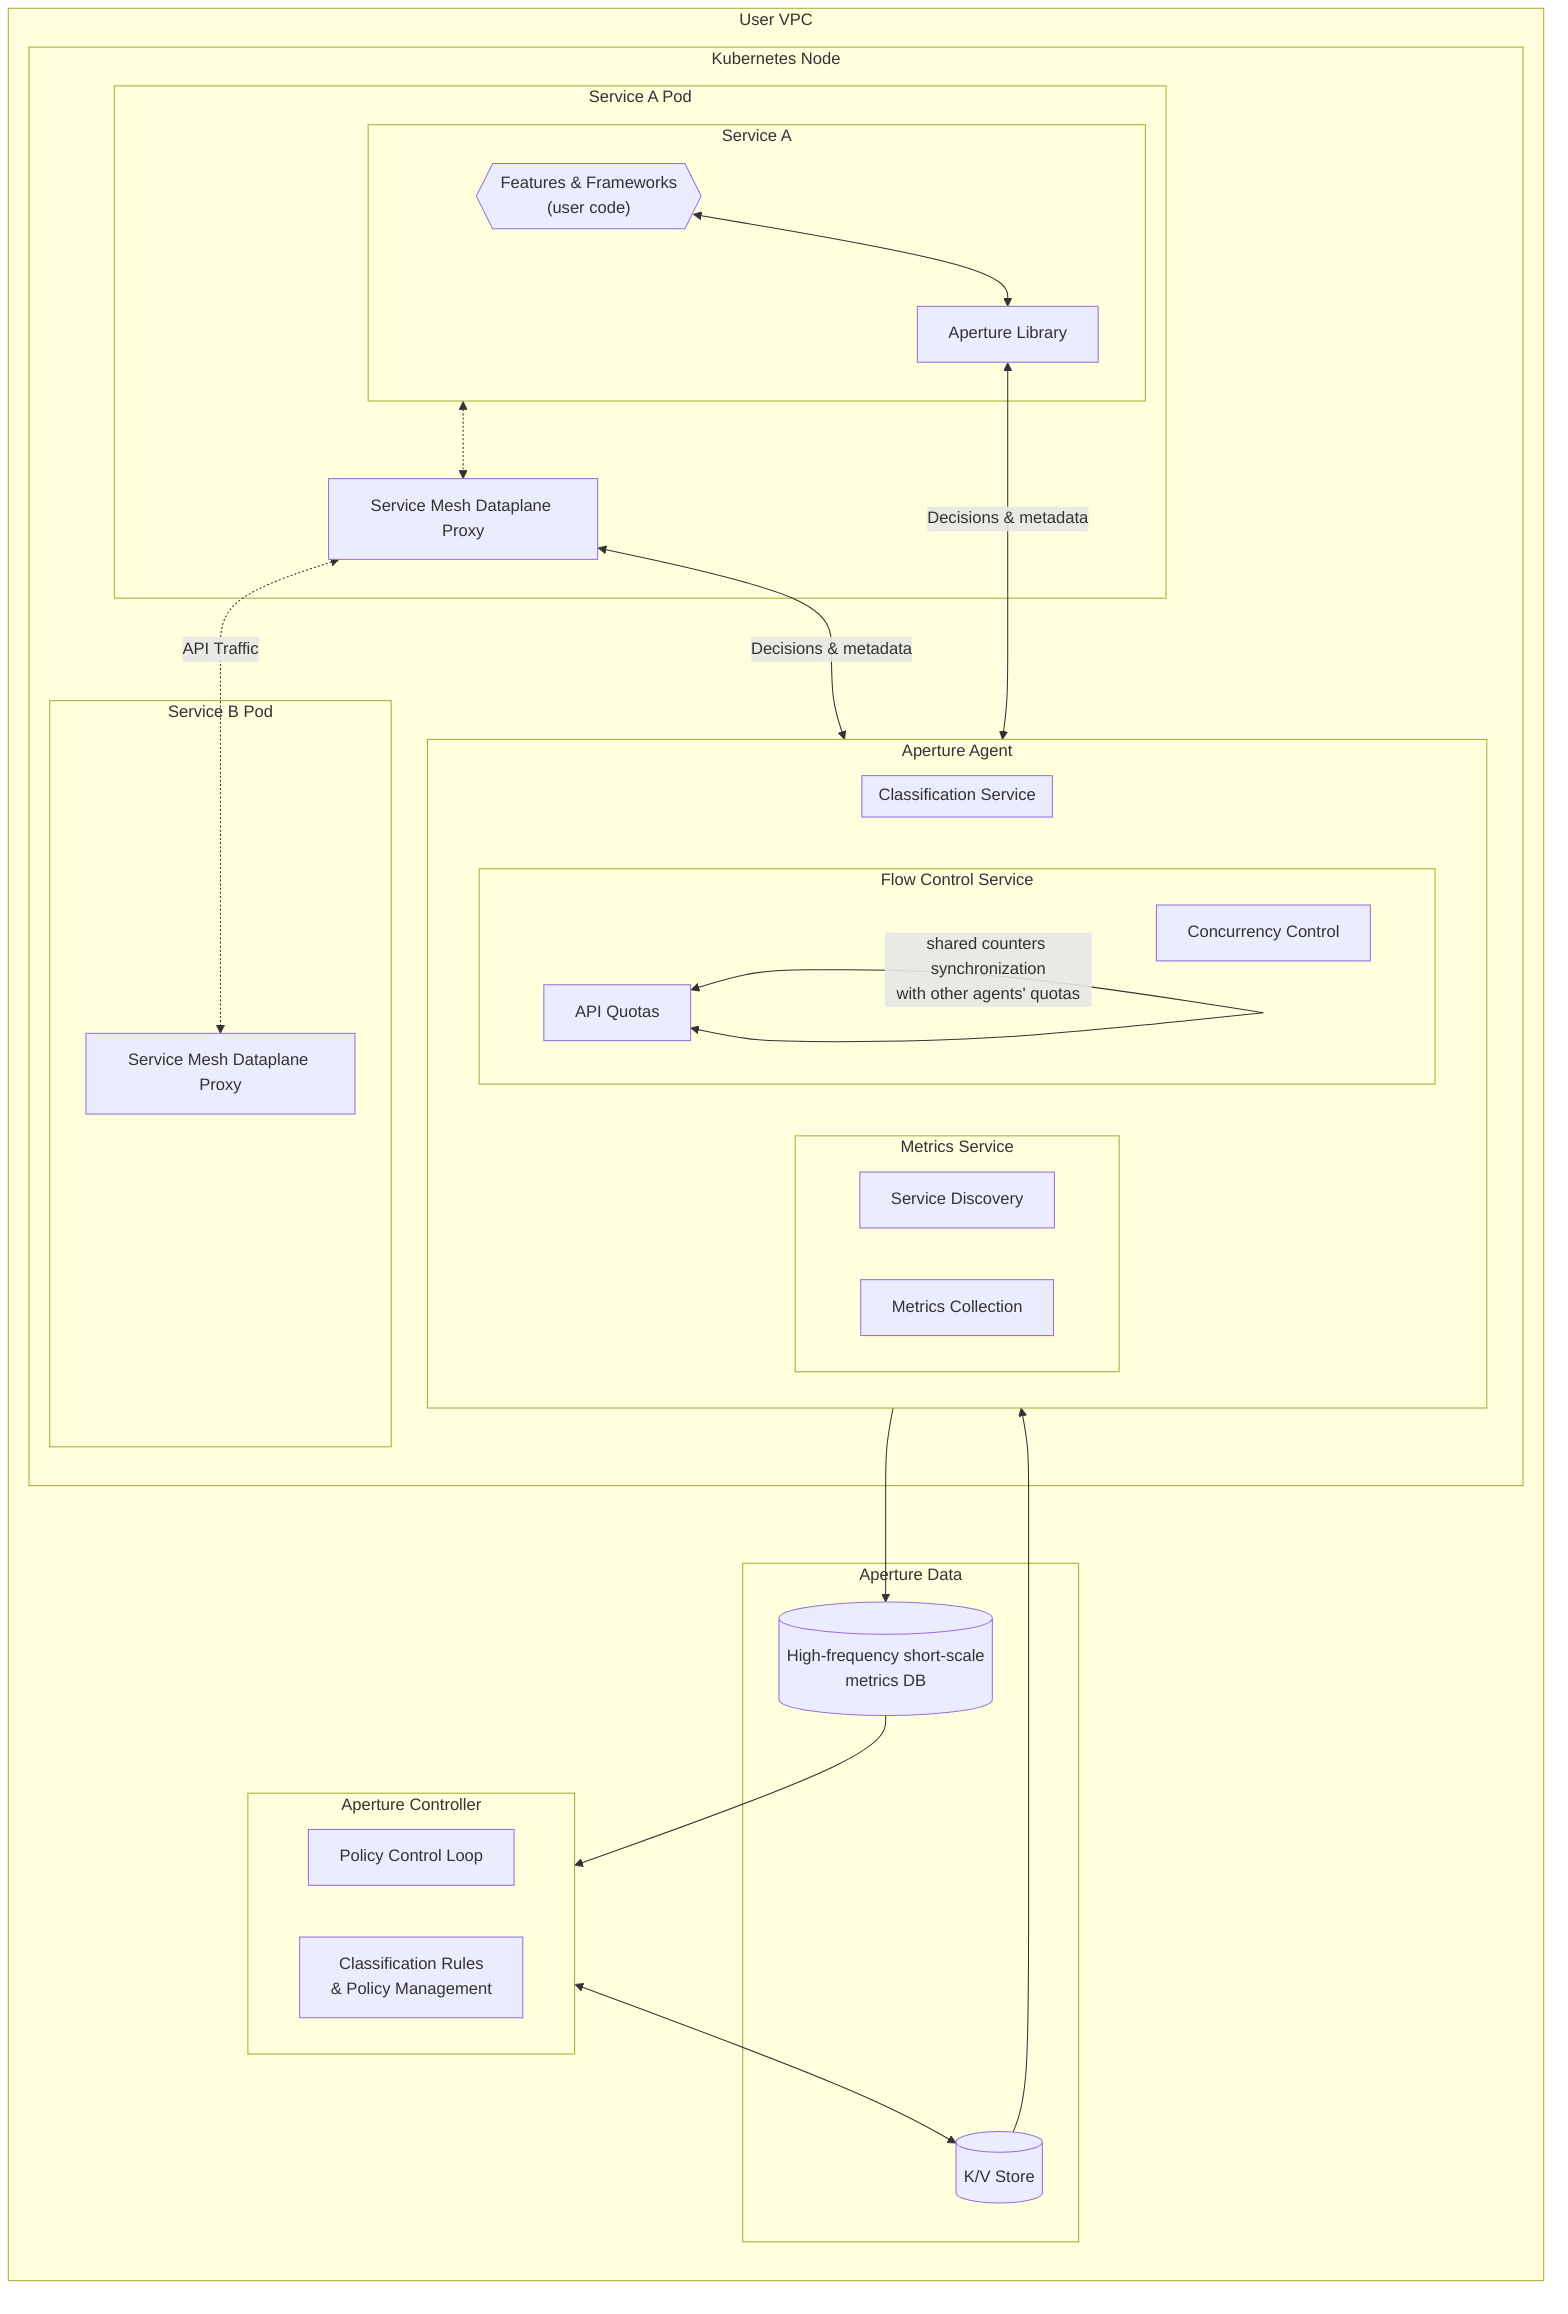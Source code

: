 flowchart
  subgraph User VPC
    direction TB
    subgraph Controller["Aperture Controller"]
      ControlLoop["Policy Control Loop"]
      PolicyManagement["Classification Rules\n& Policy Management"]
    end
    subgraph ControllerDB["Aperture Data"]
      MetricsDB[("High-frequency short-scale\nmetrics DB")]
      ETCD[("K/V Store")]
    end
    subgraph KubernetesNode["Kubernetes Node"]
      subgraph Agent["Aperture Agent"]
        subgraph AgentMetricsService["Metrics Service"]
          direction LR
          AgentDiscovery["Service Discovery"]
          AgentMetrics["Metrics Collection"]
        end
        subgraph AgentFlowControl["Flow Control Service"]
          direction LR
          ConcurrencyControl["Concurrency Control"]
          Quotas["API Quotas"]
        end
        subgraph AgentClass["Classification Service"]
        end
      end
      subgraph ServiceAPod["Service A Pod"]
        subgraph ServiceA["Service A"]
          FeaturesA{{"Features & Frameworks\n(user code)"}}
          LibraryA["Aperture Library"]
        end
        MeshA["Service Mesh Dataplane Proxy"]
      end
      subgraph ServiceBPod["Service B Pod"]
        MeshB["Service Mesh Dataplane Proxy"]
      end
    end
  end

%% Agent --> Cloud
%% Controller <--> Cloud
Controller <--> ETCD
MetricsDB --> Controller

ETCD --> Agent
Agent --> MetricsDB
ServiceA <-..-> MeshA

MeshA <--Decisions & metadata--> Agent

MeshA <-. API Traffic .-> MeshB

FeaturesA <--> LibraryA
LibraryA <-- Decisions & metadata --> Agent
Quotas <-- "shared counters synchronization\nwith other agents' quotas" --> Quotas